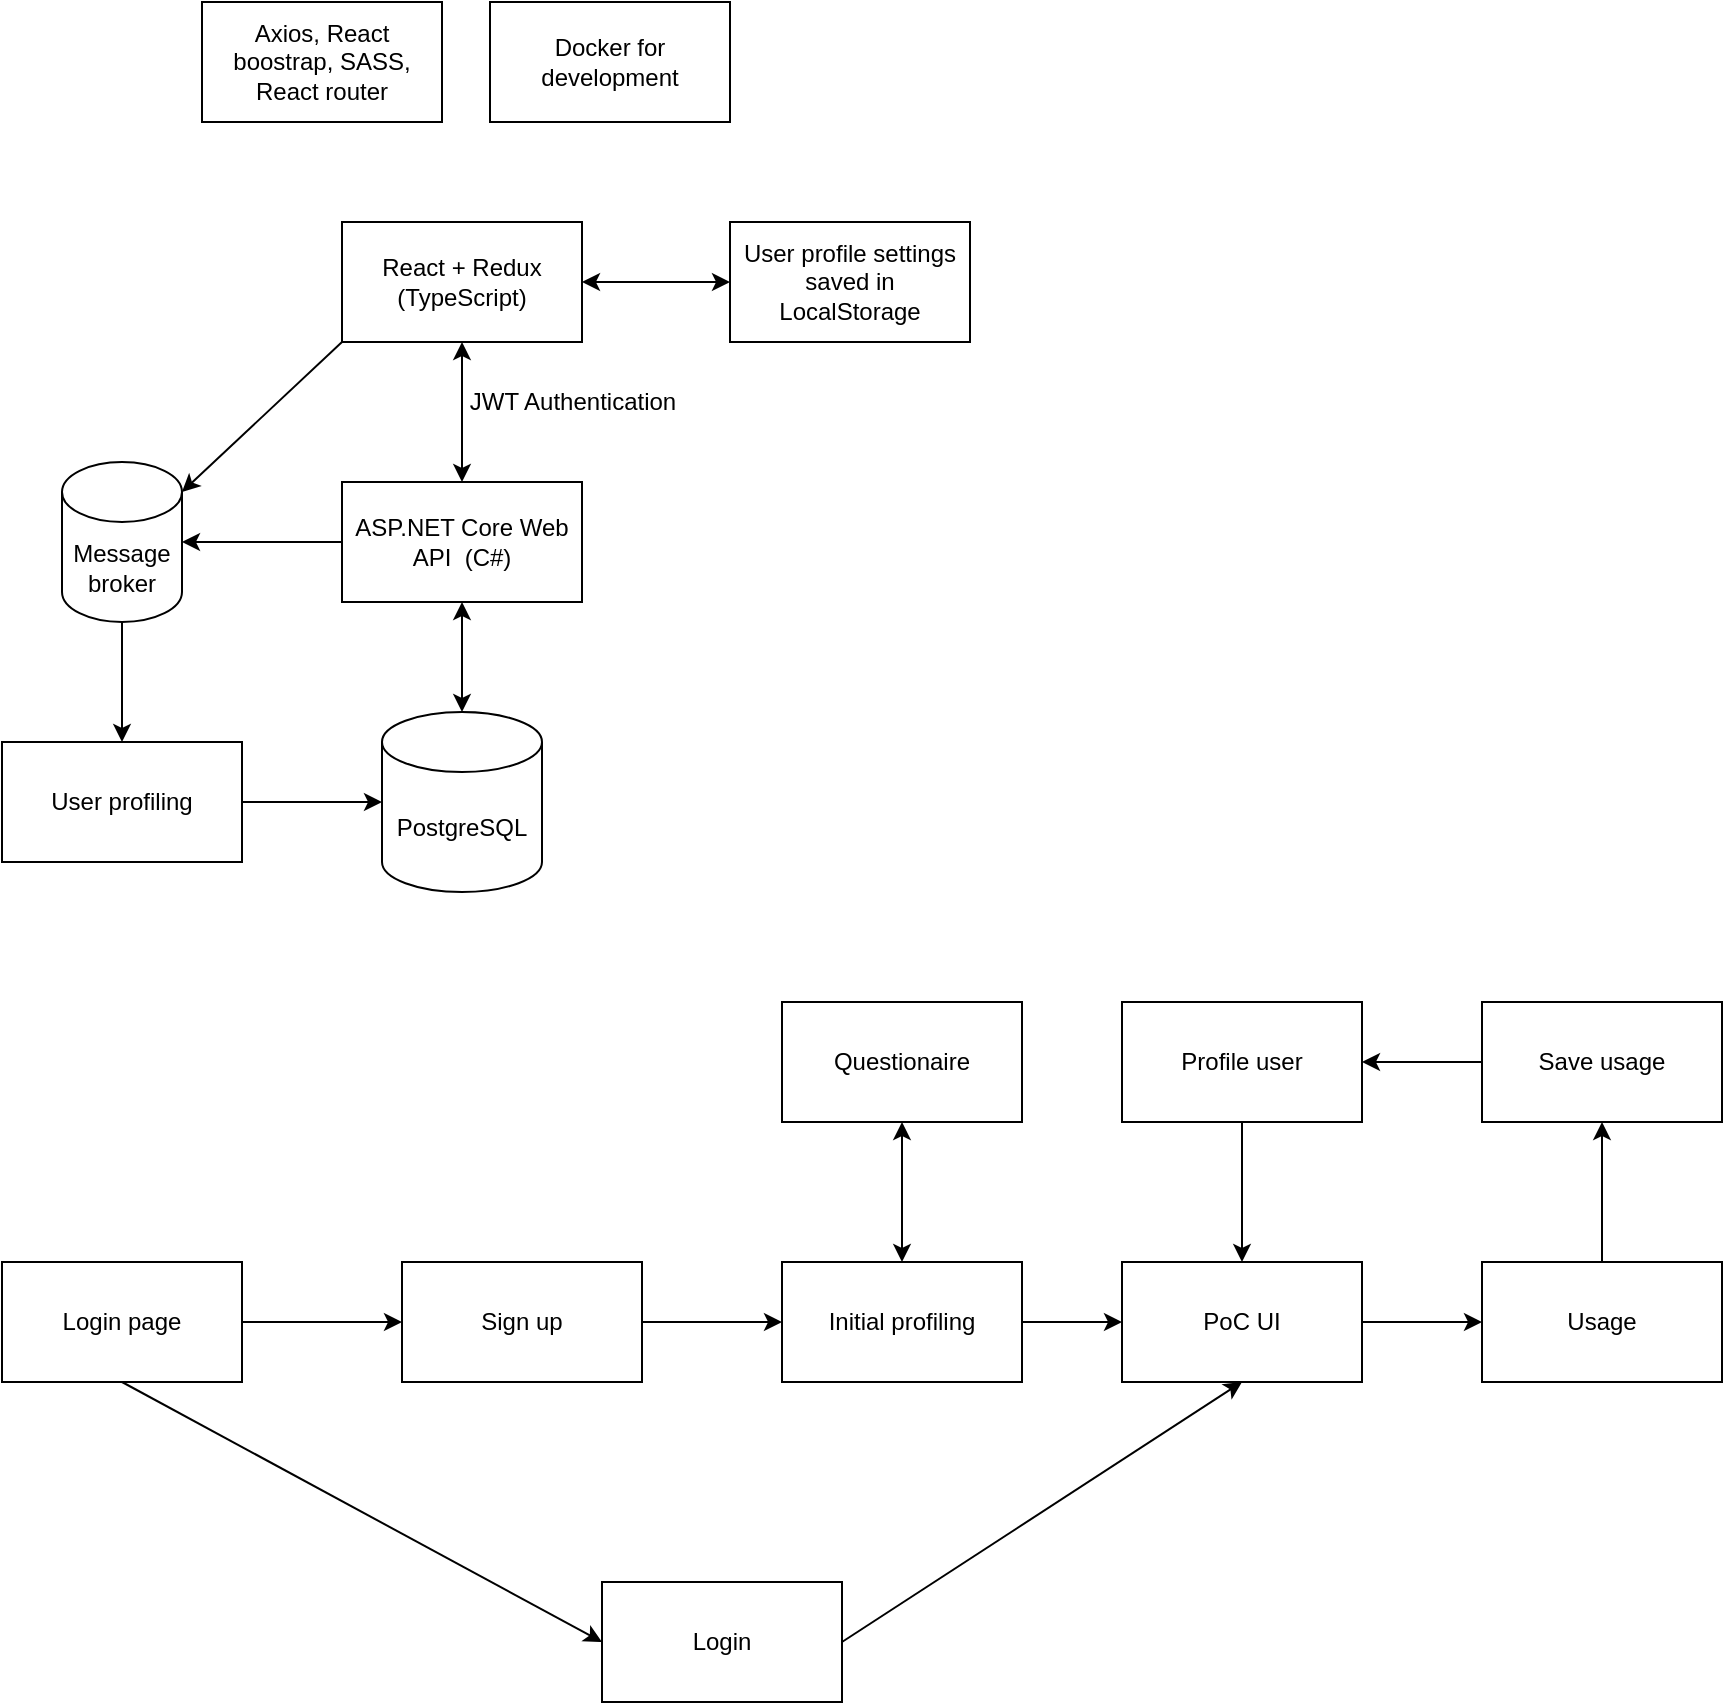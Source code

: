<mxfile version="19.0.3" type="device"><diagram id="sH0jir4PTksi0nLCypaX" name="Sivu-1"><mxGraphModel dx="1102" dy="2106" grid="1" gridSize="10" guides="1" tooltips="1" connect="1" arrows="1" fold="1" page="1" pageScale="1" pageWidth="827" pageHeight="1169" math="0" shadow="0"><root><mxCell id="0"/><mxCell id="1" parent="0"/><mxCell id="xFCUcRh8B_uPDjERx11s-5" value="" style="endArrow=classic;startArrow=classic;html=1;rounded=0;exitX=0.5;exitY=0;exitDx=0;exitDy=0;exitPerimeter=0;entryX=0.5;entryY=1;entryDx=0;entryDy=0;" parent="1" source="TUb8wboZp_hx-HU73hwk-5" target="TUb8wboZp_hx-HU73hwk-4" edge="1"><mxGeometry width="50" height="50" relative="1" as="geometry"><mxPoint x="280" y="400" as="sourcePoint"/><mxPoint x="310" y="250" as="targetPoint"/></mxGeometry></mxCell><mxCell id="xFCUcRh8B_uPDjERx11s-10" value="User profiling" style="rounded=0;whiteSpace=wrap;html=1;" parent="1" vertex="1"><mxGeometry x="50" y="300" width="120" height="60" as="geometry"/></mxCell><mxCell id="xFCUcRh8B_uPDjERx11s-11" value="" style="endArrow=none;startArrow=classic;html=1;rounded=0;exitX=0.5;exitY=0;exitDx=0;exitDy=0;entryX=0.5;entryY=1;entryDx=0;entryDy=0;entryPerimeter=0;startFill=1;endFill=0;" parent="1" source="xFCUcRh8B_uPDjERx11s-10" target="TUb8wboZp_hx-HU73hwk-6" edge="1"><mxGeometry width="50" height="50" relative="1" as="geometry"><mxPoint x="60" y="417.5" as="sourcePoint"/><mxPoint x="170" y="440" as="targetPoint"/></mxGeometry></mxCell><mxCell id="xFCUcRh8B_uPDjERx11s-14" value="React + Redux (TypeScript)" style="rounded=0;whiteSpace=wrap;html=1;" parent="1" vertex="1"><mxGeometry x="220" y="40" width="120" height="60" as="geometry"/></mxCell><mxCell id="xFCUcRh8B_uPDjERx11s-15" value="Login page" style="rounded=0;whiteSpace=wrap;html=1;" parent="1" vertex="1"><mxGeometry x="50" y="560" width="120" height="60" as="geometry"/></mxCell><mxCell id="xFCUcRh8B_uPDjERx11s-16" value="Sign up" style="rounded=0;whiteSpace=wrap;html=1;" parent="1" vertex="1"><mxGeometry x="250" y="560" width="120" height="60" as="geometry"/></mxCell><mxCell id="xFCUcRh8B_uPDjERx11s-17" value="Initial profiling" style="rounded=0;whiteSpace=wrap;html=1;" parent="1" vertex="1"><mxGeometry x="440" y="560" width="120" height="60" as="geometry"/></mxCell><mxCell id="xFCUcRh8B_uPDjERx11s-18" value="PoC UI" style="rounded=0;whiteSpace=wrap;html=1;" parent="1" vertex="1"><mxGeometry x="610" y="560" width="120" height="60" as="geometry"/></mxCell><mxCell id="xFCUcRh8B_uPDjERx11s-19" value="Usage" style="rounded=0;whiteSpace=wrap;html=1;" parent="1" vertex="1"><mxGeometry x="790" y="560" width="120" height="60" as="geometry"/></mxCell><mxCell id="xFCUcRh8B_uPDjERx11s-20" value="Save usage" style="rounded=0;whiteSpace=wrap;html=1;" parent="1" vertex="1"><mxGeometry x="790" y="430" width="120" height="60" as="geometry"/></mxCell><mxCell id="xFCUcRh8B_uPDjERx11s-21" value="Profile user" style="rounded=0;whiteSpace=wrap;html=1;" parent="1" vertex="1"><mxGeometry x="610" y="430" width="120" height="60" as="geometry"/></mxCell><mxCell id="xFCUcRh8B_uPDjERx11s-22" value="" style="endArrow=classic;html=1;rounded=0;exitX=0.5;exitY=0;exitDx=0;exitDy=0;entryX=0.5;entryY=1;entryDx=0;entryDy=0;" parent="1" source="xFCUcRh8B_uPDjERx11s-19" target="xFCUcRh8B_uPDjERx11s-20" edge="1"><mxGeometry width="50" height="50" relative="1" as="geometry"><mxPoint x="780" y="360" as="sourcePoint"/><mxPoint x="830" y="310" as="targetPoint"/></mxGeometry></mxCell><mxCell id="xFCUcRh8B_uPDjERx11s-23" value="" style="endArrow=classic;html=1;rounded=0;exitX=0;exitY=0.5;exitDx=0;exitDy=0;entryX=1;entryY=0.5;entryDx=0;entryDy=0;" parent="1" source="xFCUcRh8B_uPDjERx11s-20" target="xFCUcRh8B_uPDjERx11s-21" edge="1"><mxGeometry width="50" height="50" relative="1" as="geometry"><mxPoint x="860" y="570" as="sourcePoint"/><mxPoint x="860" y="500" as="targetPoint"/></mxGeometry></mxCell><mxCell id="xFCUcRh8B_uPDjERx11s-24" value="" style="endArrow=classic;html=1;rounded=0;exitX=0.5;exitY=1;exitDx=0;exitDy=0;entryX=0.5;entryY=0;entryDx=0;entryDy=0;" parent="1" source="xFCUcRh8B_uPDjERx11s-21" target="xFCUcRh8B_uPDjERx11s-18" edge="1"><mxGeometry width="50" height="50" relative="1" as="geometry"><mxPoint x="800" y="470" as="sourcePoint"/><mxPoint x="740" y="470" as="targetPoint"/></mxGeometry></mxCell><mxCell id="xFCUcRh8B_uPDjERx11s-25" value="" style="endArrow=classic;html=1;rounded=0;entryX=0;entryY=0.5;entryDx=0;entryDy=0;exitX=1;exitY=0.5;exitDx=0;exitDy=0;" parent="1" source="xFCUcRh8B_uPDjERx11s-18" target="xFCUcRh8B_uPDjERx11s-19" edge="1"><mxGeometry width="50" height="50" relative="1" as="geometry"><mxPoint x="690" y="730" as="sourcePoint"/><mxPoint x="740" y="680" as="targetPoint"/></mxGeometry></mxCell><mxCell id="xFCUcRh8B_uPDjERx11s-26" value="" style="endArrow=classic;html=1;rounded=0;exitX=1;exitY=0.5;exitDx=0;exitDy=0;entryX=0;entryY=0.5;entryDx=0;entryDy=0;" parent="1" source="xFCUcRh8B_uPDjERx11s-15" target="xFCUcRh8B_uPDjERx11s-16" edge="1"><mxGeometry width="50" height="50" relative="1" as="geometry"><mxPoint x="740" y="600" as="sourcePoint"/><mxPoint x="260" y="650" as="targetPoint"/></mxGeometry></mxCell><mxCell id="xFCUcRh8B_uPDjERx11s-27" value="" style="endArrow=classic;html=1;rounded=0;exitX=1;exitY=0.5;exitDx=0;exitDy=0;entryX=0;entryY=0.5;entryDx=0;entryDy=0;" parent="1" source="xFCUcRh8B_uPDjERx11s-16" target="xFCUcRh8B_uPDjERx11s-17" edge="1"><mxGeometry width="50" height="50" relative="1" as="geometry"><mxPoint x="180" y="600" as="sourcePoint"/><mxPoint x="260" y="600" as="targetPoint"/></mxGeometry></mxCell><mxCell id="xFCUcRh8B_uPDjERx11s-28" value="" style="endArrow=classic;html=1;rounded=0;exitX=1;exitY=0.5;exitDx=0;exitDy=0;entryX=0;entryY=0.5;entryDx=0;entryDy=0;" parent="1" source="xFCUcRh8B_uPDjERx11s-17" target="xFCUcRh8B_uPDjERx11s-18" edge="1"><mxGeometry width="50" height="50" relative="1" as="geometry"><mxPoint x="380" y="600" as="sourcePoint"/><mxPoint x="450" y="600" as="targetPoint"/></mxGeometry></mxCell><mxCell id="xFCUcRh8B_uPDjERx11s-29" value="Login" style="rounded=0;whiteSpace=wrap;html=1;" parent="1" vertex="1"><mxGeometry x="350" y="720" width="120" height="60" as="geometry"/></mxCell><mxCell id="xFCUcRh8B_uPDjERx11s-30" value="" style="endArrow=classic;html=1;rounded=0;exitX=0.5;exitY=1;exitDx=0;exitDy=0;entryX=0;entryY=0.5;entryDx=0;entryDy=0;" parent="1" source="xFCUcRh8B_uPDjERx11s-15" target="xFCUcRh8B_uPDjERx11s-29" edge="1"><mxGeometry width="50" height="50" relative="1" as="geometry"><mxPoint x="180" y="600" as="sourcePoint"/><mxPoint x="260" y="530" as="targetPoint"/></mxGeometry></mxCell><mxCell id="xFCUcRh8B_uPDjERx11s-31" value="" style="endArrow=classic;html=1;exitX=1;exitY=0.5;exitDx=0;exitDy=0;entryX=0.5;entryY=1;entryDx=0;entryDy=0;jumpStyle=none;strokeColor=default;rounded=0;" parent="1" source="xFCUcRh8B_uPDjERx11s-29" target="xFCUcRh8B_uPDjERx11s-18" edge="1"><mxGeometry width="50" height="50" relative="1" as="geometry"><mxPoint x="120" y="630" as="sourcePoint"/><mxPoint x="260" y="730" as="targetPoint"/></mxGeometry></mxCell><mxCell id="xFCUcRh8B_uPDjERx11s-34" value="" style="endArrow=classic;startArrow=classic;html=1;rounded=0;strokeColor=default;jumpStyle=none;exitX=0.5;exitY=1;exitDx=0;exitDy=0;entryX=0.5;entryY=0;entryDx=0;entryDy=0;" parent="1" source="xFCUcRh8B_uPDjERx11s-14" target="TUb8wboZp_hx-HU73hwk-4" edge="1"><mxGeometry width="50" height="50" relative="1" as="geometry"><mxPoint x="280" y="220" as="sourcePoint"/><mxPoint x="280" y="160" as="targetPoint"/></mxGeometry></mxCell><mxCell id="TUb8wboZp_hx-HU73hwk-2" value="Axios, React boostrap, SASS, React router" style="rounded=0;whiteSpace=wrap;html=1;" parent="1" vertex="1"><mxGeometry x="150" y="-70" width="120" height="60" as="geometry"/></mxCell><mxCell id="TUb8wboZp_hx-HU73hwk-4" value="ASP.NET Core Web API&amp;nbsp; (C#)" style="rounded=0;whiteSpace=wrap;html=1;" parent="1" vertex="1"><mxGeometry x="220" y="170" width="120" height="60" as="geometry"/></mxCell><mxCell id="TUb8wboZp_hx-HU73hwk-5" value="PostgreSQL" style="shape=cylinder3;whiteSpace=wrap;html=1;boundedLbl=1;backgroundOutline=1;size=15;" parent="1" vertex="1"><mxGeometry x="240" y="285" width="80" height="90" as="geometry"/></mxCell><mxCell id="TUb8wboZp_hx-HU73hwk-6" value="Message broker" style="shape=cylinder3;whiteSpace=wrap;html=1;boundedLbl=1;backgroundOutline=1;size=15;" parent="1" vertex="1"><mxGeometry x="80" y="160" width="60" height="80" as="geometry"/></mxCell><mxCell id="TUb8wboZp_hx-HU73hwk-7" value="" style="endArrow=none;startArrow=classic;html=1;rounded=0;entryX=0;entryY=1;entryDx=0;entryDy=0;exitX=1;exitY=0;exitDx=0;exitDy=15;exitPerimeter=0;startFill=1;endFill=0;" parent="1" source="TUb8wboZp_hx-HU73hwk-6" target="xFCUcRh8B_uPDjERx11s-14" edge="1"><mxGeometry width="50" height="50" relative="1" as="geometry"><mxPoint x="290" y="410" as="sourcePoint"/><mxPoint x="235" y="130" as="targetPoint"/></mxGeometry></mxCell><mxCell id="TUb8wboZp_hx-HU73hwk-8" value="" style="endArrow=classic;startArrow=none;html=1;rounded=0;entryX=1;entryY=0.5;entryDx=0;entryDy=0;entryPerimeter=0;exitX=0;exitY=0.5;exitDx=0;exitDy=0;startFill=0;" parent="1" source="TUb8wboZp_hx-HU73hwk-4" target="TUb8wboZp_hx-HU73hwk-6" edge="1"><mxGeometry width="50" height="50" relative="1" as="geometry"><mxPoint x="200" y="220" as="sourcePoint"/><mxPoint x="290" y="342.5" as="targetPoint"/></mxGeometry></mxCell><mxCell id="TUb8wboZp_hx-HU73hwk-9" value="" style="endArrow=classic;startArrow=none;html=1;rounded=0;exitX=1;exitY=0.5;exitDx=0;exitDy=0;entryX=0;entryY=0.5;entryDx=0;entryDy=0;entryPerimeter=0;startFill=0;" parent="1" source="xFCUcRh8B_uPDjERx11s-10" target="TUb8wboZp_hx-HU73hwk-5" edge="1"><mxGeometry width="50" height="50" relative="1" as="geometry"><mxPoint x="110" y="340" as="sourcePoint"/><mxPoint x="150" y="252.5" as="targetPoint"/></mxGeometry></mxCell><mxCell id="TUb8wboZp_hx-HU73hwk-12" value="JWT Authentication" style="text;html=1;align=center;verticalAlign=middle;resizable=0;points=[];autosize=1;strokeColor=none;fillColor=none;" parent="1" vertex="1"><mxGeometry x="275" y="120" width="120" height="20" as="geometry"/></mxCell><mxCell id="TUb8wboZp_hx-HU73hwk-13" value="User profile settings saved in LocalStorage" style="rounded=0;whiteSpace=wrap;html=1;" parent="1" vertex="1"><mxGeometry x="414" y="40" width="120" height="60" as="geometry"/></mxCell><mxCell id="TUb8wboZp_hx-HU73hwk-15" value="Docker for development" style="rounded=0;whiteSpace=wrap;html=1;" parent="1" vertex="1"><mxGeometry x="294" y="-70" width="120" height="60" as="geometry"/></mxCell><mxCell id="TUb8wboZp_hx-HU73hwk-16" value="Questionaire" style="rounded=0;whiteSpace=wrap;html=1;" parent="1" vertex="1"><mxGeometry x="440" y="430" width="120" height="60" as="geometry"/></mxCell><mxCell id="TUb8wboZp_hx-HU73hwk-17" value="" style="endArrow=classic;startArrow=classic;html=1;rounded=0;entryX=0.5;entryY=1;entryDx=0;entryDy=0;exitX=0.5;exitY=0;exitDx=0;exitDy=0;" parent="1" source="xFCUcRh8B_uPDjERx11s-17" target="TUb8wboZp_hx-HU73hwk-16" edge="1"><mxGeometry width="50" height="50" relative="1" as="geometry"><mxPoint x="550" y="870" as="sourcePoint"/><mxPoint x="600" y="820" as="targetPoint"/></mxGeometry></mxCell><mxCell id="TUb8wboZp_hx-HU73hwk-21" value="" style="endArrow=classic;startArrow=classic;html=1;rounded=0;exitX=0;exitY=0.5;exitDx=0;exitDy=0;entryX=1;entryY=0.5;entryDx=0;entryDy=0;" parent="1" source="TUb8wboZp_hx-HU73hwk-13" target="xFCUcRh8B_uPDjERx11s-14" edge="1"><mxGeometry width="50" height="50" relative="1" as="geometry"><mxPoint x="410" y="140" as="sourcePoint"/><mxPoint x="350" y="210" as="targetPoint"/></mxGeometry></mxCell></root></mxGraphModel></diagram></mxfile>